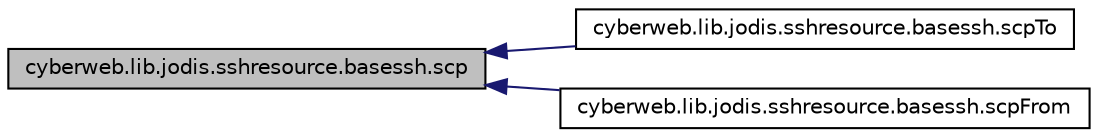 digraph G
{
  edge [fontname="Helvetica",fontsize="10",labelfontname="Helvetica",labelfontsize="10"];
  node [fontname="Helvetica",fontsize="10",shape=record];
  rankdir="LR";
  Node1 [label="cyberweb.lib.jodis.sshresource.basessh.scp",height=0.2,width=0.4,color="black", fillcolor="grey75", style="filled" fontcolor="black"];
  Node1 -> Node2 [dir="back",color="midnightblue",fontsize="10",style="solid",fontname="Helvetica"];
  Node2 [label="cyberweb.lib.jodis.sshresource.basessh.scpTo",height=0.2,width=0.4,color="black", fillcolor="white", style="filled",URL="$classcyberweb_1_1lib_1_1jodis_1_1sshresource_1_1basessh.html#a8c90434f6169e17ba1a2bbcb2727e59b"];
  Node1 -> Node3 [dir="back",color="midnightblue",fontsize="10",style="solid",fontname="Helvetica"];
  Node3 [label="cyberweb.lib.jodis.sshresource.basessh.scpFrom",height=0.2,width=0.4,color="black", fillcolor="white", style="filled",URL="$classcyberweb_1_1lib_1_1jodis_1_1sshresource_1_1basessh.html#ae9a54d52f4a0b6f59739865eac784ae8"];
}
